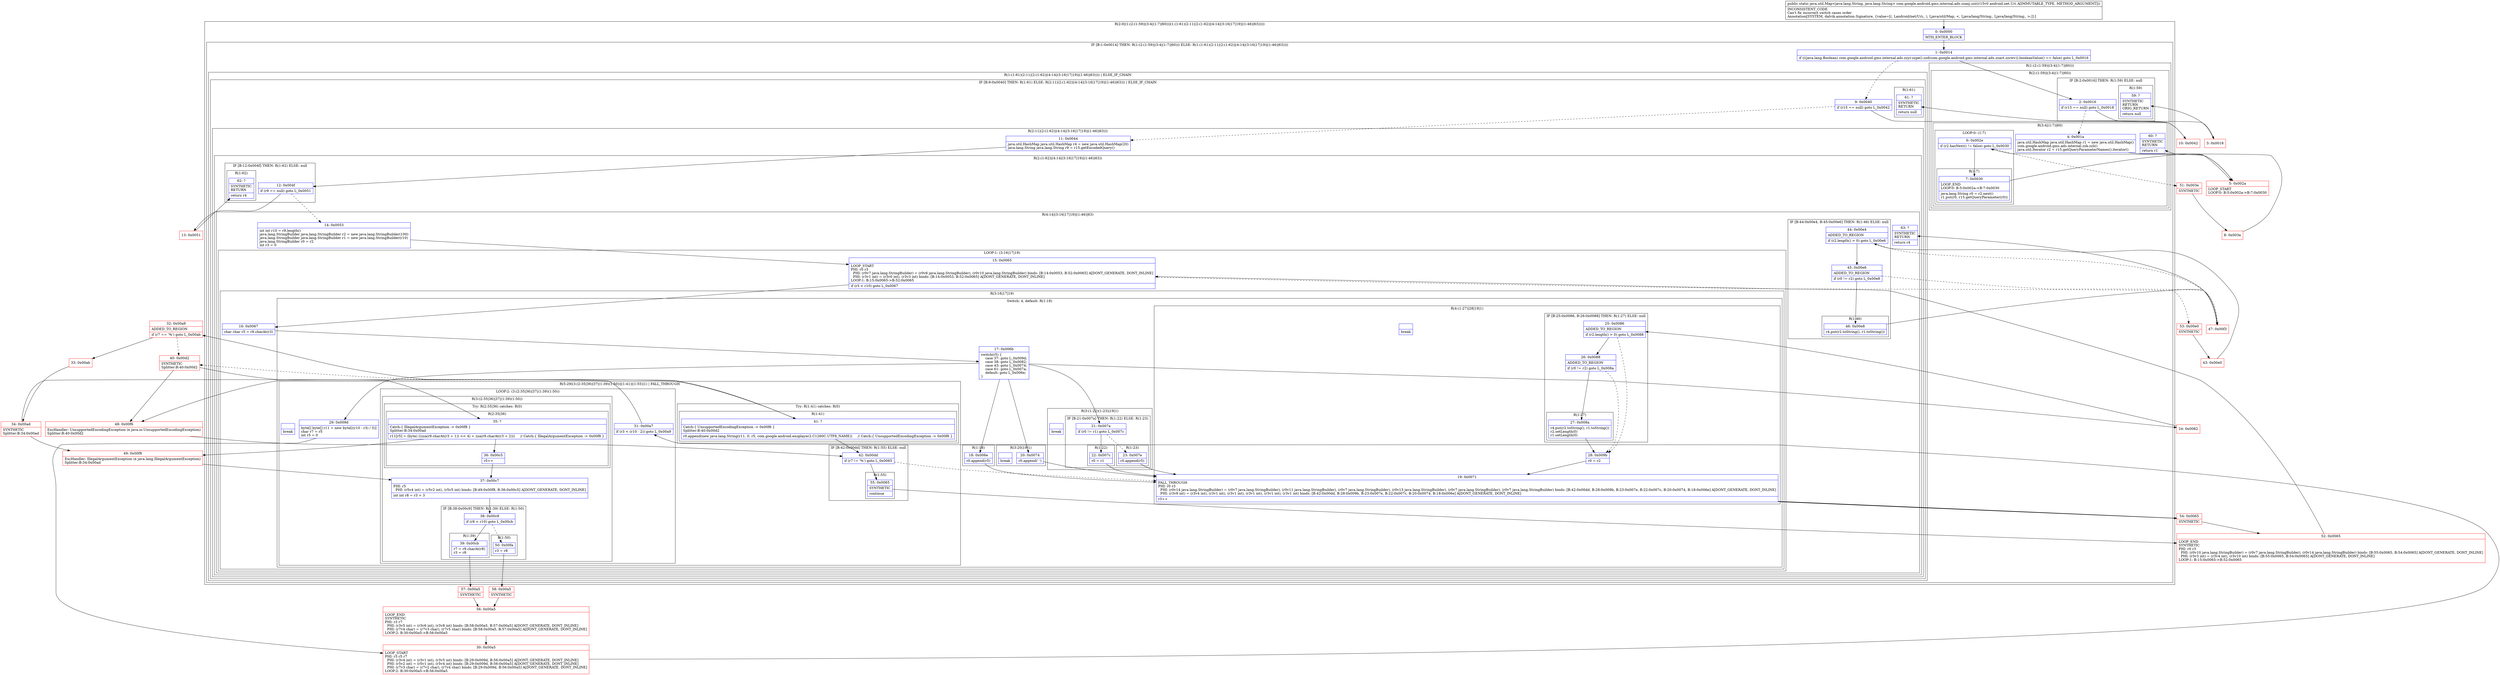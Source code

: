 digraph "CFG forcom.google.android.gms.internal.ads.zzaxj.zzi(Landroid\/net\/Uri;)Ljava\/util\/Map;" {
subgraph cluster_Region_1193057477 {
label = "R(2:0|(1:(2:(1:59)|(3:4|(1:7)|60)))(1:(1:61)(2:11|(2:(1:62)|(4:14|(3:16|17|19)|(1:46)|63)))))";
node [shape=record,color=blue];
Node_0 [shape=record,label="{0\:\ 0x0000|MTH_ENTER_BLOCK\l}"];
subgraph cluster_IfRegion_1059635905 {
label = "IF [B:1:0x0014] THEN: R(1:(2:(1:59)|(3:4|(1:7)|60))) ELSE: R(1:(1:61)(2:11|(2:(1:62)|(4:14|(3:16|17|19)|(1:46)|63))))";
node [shape=record,color=blue];
Node_1 [shape=record,label="{1\:\ 0x0014|if (((java.lang.Boolean) com.google.android.gms.internal.ads.zzyr.zzpe().zzd(com.google.android.gms.internal.ads.zzact.zzcwv)).booleanValue() == false) goto L_0x0016\l}"];
subgraph cluster_Region_1218923577 {
label = "R(1:(2:(1:59)|(3:4|(1:7)|60)))";
node [shape=record,color=blue];
subgraph cluster_Region_615487935 {
label = "R(2:(1:59)|(3:4|(1:7)|60))";
node [shape=record,color=blue];
subgraph cluster_IfRegion_133612379 {
label = "IF [B:2:0x0016] THEN: R(1:59) ELSE: null";
node [shape=record,color=blue];
Node_2 [shape=record,label="{2\:\ 0x0016|if (r15 == null) goto L_0x0018\l}"];
subgraph cluster_Region_2125543342 {
label = "R(1:59)";
node [shape=record,color=blue];
Node_59 [shape=record,label="{59\:\ ?|SYNTHETIC\lRETURN\lORIG_RETURN\l|return null\l}"];
}
}
subgraph cluster_Region_256717973 {
label = "R(3:4|(1:7)|60)";
node [shape=record,color=blue];
Node_4 [shape=record,label="{4\:\ 0x001a|java.util.HashMap java.util.HashMap r1 = new java.util.HashMap()\lcom.google.android.gms.ads.internal.zzk.zzli()\ljava.util.Iterator r2 = r15.getQueryParameterNames().iterator()\l}"];
subgraph cluster_LoopRegion_201685701 {
label = "LOOP:0: (1:7)";
node [shape=record,color=blue];
Node_6 [shape=record,label="{6\:\ 0x002e|if (r2.hasNext() != false) goto L_0x0030\l}"];
subgraph cluster_Region_1924369790 {
label = "R(1:7)";
node [shape=record,color=blue];
Node_7 [shape=record,label="{7\:\ 0x0030|LOOP_END\lLOOP:0: B:5:0x002a\-\>B:7:0x0030\l|java.lang.String r0 = r2.next()\lr1.put(r0, r15.getQueryParameter(r0))\l}"];
}
}
Node_60 [shape=record,label="{60\:\ ?|SYNTHETIC\lRETURN\l|return r1\l}"];
}
}
}
subgraph cluster_Region_1421834395 {
label = "R(1:(1:61)(2:11|(2:(1:62)|(4:14|(3:16|17|19)|(1:46)|63)))) | ELSE_IF_CHAIN\l";
node [shape=record,color=blue];
subgraph cluster_IfRegion_1709348172 {
label = "IF [B:9:0x0040] THEN: R(1:61) ELSE: R(2:11|(2:(1:62)|(4:14|(3:16|17|19)|(1:46)|63))) | ELSE_IF_CHAIN\l";
node [shape=record,color=blue];
Node_9 [shape=record,label="{9\:\ 0x0040|if (r15 == null) goto L_0x0042\l}"];
subgraph cluster_Region_303682073 {
label = "R(1:61)";
node [shape=record,color=blue];
Node_61 [shape=record,label="{61\:\ ?|SYNTHETIC\lRETURN\l|return null\l}"];
}
subgraph cluster_Region_779817173 {
label = "R(2:11|(2:(1:62)|(4:14|(3:16|17|19)|(1:46)|63)))";
node [shape=record,color=blue];
Node_11 [shape=record,label="{11\:\ 0x0044|java.util.HashMap java.util.HashMap r4 = new java.util.HashMap(20)\ljava.lang.String java.lang.String r9 = r15.getEncodedQuery()\l}"];
subgraph cluster_Region_904741325 {
label = "R(2:(1:62)|(4:14|(3:16|17|19)|(1:46)|63))";
node [shape=record,color=blue];
subgraph cluster_IfRegion_1095940637 {
label = "IF [B:12:0x004f] THEN: R(1:62) ELSE: null";
node [shape=record,color=blue];
Node_12 [shape=record,label="{12\:\ 0x004f|if (r9 == null) goto L_0x0051\l}"];
subgraph cluster_Region_588089515 {
label = "R(1:62)";
node [shape=record,color=blue];
Node_62 [shape=record,label="{62\:\ ?|SYNTHETIC\lRETURN\l|return r4\l}"];
}
}
subgraph cluster_Region_248849340 {
label = "R(4:14|(3:16|17|19)|(1:46)|63)";
node [shape=record,color=blue];
Node_14 [shape=record,label="{14\:\ 0x0053|int int r10 = r9.length()\ljava.lang.StringBuilder java.lang.StringBuilder r2 = new java.lang.StringBuilder(100)\ljava.lang.StringBuilder java.lang.StringBuilder r1 = new java.lang.StringBuilder(r10)\ljava.lang.StringBuilder r0 = r2\lint r3 = 0\l}"];
subgraph cluster_LoopRegion_1545783363 {
label = "LOOP:1: (3:16|17|19)";
node [shape=record,color=blue];
Node_15 [shape=record,label="{15\:\ 0x0065|LOOP_START\lPHI: r0 r3 \l  PHI: (r0v7 java.lang.StringBuilder) = (r0v6 java.lang.StringBuilder), (r0v10 java.lang.StringBuilder) binds: [B:14:0x0053, B:52:0x0065] A[DONT_GENERATE, DONT_INLINE]\l  PHI: (r3v1 int) = (r3v0 int), (r3v3 int) binds: [B:14:0x0053, B:52:0x0065] A[DONT_GENERATE, DONT_INLINE]\lLOOP:1: B:15:0x0065\-\>B:52:0x0065\l|if (r3 \< r10) goto L_0x0067\l}"];
subgraph cluster_Region_612379373 {
label = "R(3:16|17|19)";
node [shape=record,color=blue];
Node_16 [shape=record,label="{16\:\ 0x0067|char char r5 = r9.charAt(r3)\l}"];
subgraph cluster_SwitchRegion_2033671655 {
label = "Switch: 4, default: R(1:18)";
node [shape=record,color=blue];
Node_17 [shape=record,label="{17\:\ 0x006b|switch(r5) \{\l    case 37: goto L_0x009d;\l    case 38: goto L_0x0082;\l    case 43: goto L_0x0074;\l    case 61: goto L_0x007a;\l    default: goto L_0x006e;\l\}\l}"];
subgraph cluster_Region_2035308136 {
label = "R(5:29|(3:(2:35|36)|37|(1:39)(1:50))|(1:41)|(1:55)|1) | FALL_THROUGH\l";
node [shape=record,color=blue];
Node_29 [shape=record,label="{29\:\ 0x009d|byte[] byte[] r11 = new byte[((r10 \- r3) \/ 3)]\lchar r7 = r5\lint r5 = 0\l}"];
subgraph cluster_LoopRegion_243276075 {
label = "LOOP:2: (3:(2:35|36)|37|(1:39)(1:50))";
node [shape=record,color=blue];
Node_31 [shape=record,label="{31\:\ 0x00a7|if (r3 \< (r10 \- 2)) goto L_0x00a9\l}"];
subgraph cluster_Region_706409273 {
label = "R(3:(2:35|36)|37|(1:39)(1:50))";
node [shape=record,color=blue];
subgraph cluster_TryCatchRegion_448367691 {
label = "Try: R(2:35|36) catches: R(0)";
node [shape=record,color=blue];
subgraph cluster_Region_798689182 {
label = "R(2:35|36)";
node [shape=record,color=blue];
Node_35 [shape=record,label="{35\:\ ?|Catch:\{ IllegalArgumentException \-\> 0x00f8 \}\lSplitter:B:34:0x00ad\l|r11[r5] = (byte) ((zza(r9.charAt(r3 + 1)) \<\< 4) + zza(r9.charAt(r3 + 2)))     \/\/ Catch:\{ IllegalArgumentException \-\> 0x00f8 \}\l}"];
Node_36 [shape=record,label="{36\:\ 0x00c5|r5++\l}"];
}
subgraph cluster_Region_1803559589 {
label = "R(0) | ExcHandler: IllegalArgumentException (e java.lang.IllegalArgumentException)\l";
node [shape=record,color=blue];
}
}
Node_37 [shape=record,label="{37\:\ 0x00c7|PHI: r5 \l  PHI: (r5v4 int) = (r5v2 int), (r5v5 int) binds: [B:49:0x00f8, B:36:0x00c5] A[DONT_GENERATE, DONT_INLINE]\l|int int r8 = r3 + 3\l}"];
subgraph cluster_IfRegion_638893408 {
label = "IF [B:38:0x00c9] THEN: R(1:39) ELSE: R(1:50)";
node [shape=record,color=blue];
Node_38 [shape=record,label="{38\:\ 0x00c9|if (r8 \< r10) goto L_0x00cb\l}"];
subgraph cluster_Region_150214930 {
label = "R(1:39)";
node [shape=record,color=blue];
Node_39 [shape=record,label="{39\:\ 0x00cb|r7 = r9.charAt(r8)\lr3 = r8\l}"];
}
subgraph cluster_Region_592256143 {
label = "R(1:50)";
node [shape=record,color=blue];
Node_50 [shape=record,label="{50\:\ 0x00fa|r3 = r8\l}"];
}
}
}
}
subgraph cluster_TryCatchRegion_928361686 {
label = "Try: R(1:41) catches: R(0)";
node [shape=record,color=blue];
subgraph cluster_Region_654235379 {
label = "R(1:41)";
node [shape=record,color=blue];
Node_41 [shape=record,label="{41\:\ ?|Catch:\{ UnsupportedEncodingException \-\> 0x00f6 \}\lSplitter:B:40:0x00d2\l|r0.append(new java.lang.String(r11, 0, r5, com.google.android.exoplayer2.C1260C.UTF8_NAME))     \/\/ Catch:\{ UnsupportedEncodingException \-\> 0x00f6 \}\l}"];
}
subgraph cluster_Region_1751740632 {
label = "R(0) | ExcHandler: UnsupportedEncodingException (e java.io.UnsupportedEncodingException)\l";
node [shape=record,color=blue];
}
}
subgraph cluster_IfRegion_844468010 {
label = "IF [B:42:0x00dd] THEN: R(1:55) ELSE: null";
node [shape=record,color=blue];
Node_42 [shape=record,label="{42\:\ 0x00dd|if (r7 != '%') goto L_0x0065\l}"];
subgraph cluster_Region_1055158858 {
label = "R(1:55)";
node [shape=record,color=blue];
Node_55 [shape=record,label="{55\:\ 0x0065|SYNTHETIC\l|continue\l}"];
}
}
Node_InsnContainer_1419504185 [shape=record,label="{|break\l}"];
}
subgraph cluster_Region_396816840 {
label = "R(4:(1:27)|28|19|1)";
node [shape=record,color=blue];
subgraph cluster_IfRegion_1816004913 {
label = "IF [B:25:0x0086, B:26:0x0088] THEN: R(1:27) ELSE: null";
node [shape=record,color=blue];
Node_25 [shape=record,label="{25\:\ 0x0086|ADDED_TO_REGION\l|if (r2.length() \> 0) goto L_0x0088\l}"];
Node_26 [shape=record,label="{26\:\ 0x0088|ADDED_TO_REGION\l|if (r0 != r2) goto L_0x008a\l}"];
subgraph cluster_Region_621287397 {
label = "R(1:27)";
node [shape=record,color=blue];
Node_27 [shape=record,label="{27\:\ 0x008a|r4.put(r2.toString(), r1.toString())\lr2.setLength(0)\lr1.setLength(0)\l}"];
}
}
Node_28 [shape=record,label="{28\:\ 0x009b|r0 = r2\l}"];
Node_19 [shape=record,label="{19\:\ 0x0071|FALL_THROUGH\lPHI: r0 r3 \l  PHI: (r0v14 java.lang.StringBuilder) = (r0v7 java.lang.StringBuilder), (r0v11 java.lang.StringBuilder), (r0v7 java.lang.StringBuilder), (r0v13 java.lang.StringBuilder), (r0v7 java.lang.StringBuilder), (r0v7 java.lang.StringBuilder) binds: [B:42:0x00dd, B:28:0x009b, B:23:0x007e, B:22:0x007c, B:20:0x0074, B:18:0x006e] A[DONT_GENERATE, DONT_INLINE]\l  PHI: (r3v9 int) = (r3v4 int), (r3v1 int), (r3v1 int), (r3v1 int), (r3v1 int), (r3v1 int) binds: [B:42:0x00dd, B:28:0x009b, B:23:0x007e, B:22:0x007c, B:20:0x0074, B:18:0x006e] A[DONT_GENERATE, DONT_INLINE]\l|r3++\l}"];
Node_InsnContainer_1320345440 [shape=record,label="{|break\l}"];
}
subgraph cluster_Region_819147313 {
label = "R(3:20|19|1)";
node [shape=record,color=blue];
Node_20 [shape=record,label="{20\:\ 0x0074|r0.append(' ')\l}"];
Node_19 [shape=record,label="{19\:\ 0x0071|FALL_THROUGH\lPHI: r0 r3 \l  PHI: (r0v14 java.lang.StringBuilder) = (r0v7 java.lang.StringBuilder), (r0v11 java.lang.StringBuilder), (r0v7 java.lang.StringBuilder), (r0v13 java.lang.StringBuilder), (r0v7 java.lang.StringBuilder), (r0v7 java.lang.StringBuilder) binds: [B:42:0x00dd, B:28:0x009b, B:23:0x007e, B:22:0x007c, B:20:0x0074, B:18:0x006e] A[DONT_GENERATE, DONT_INLINE]\l  PHI: (r3v9 int) = (r3v4 int), (r3v1 int), (r3v1 int), (r3v1 int), (r3v1 int), (r3v1 int) binds: [B:42:0x00dd, B:28:0x009b, B:23:0x007e, B:22:0x007c, B:20:0x0074, B:18:0x006e] A[DONT_GENERATE, DONT_INLINE]\l|r3++\l}"];
Node_InsnContainer_1837013470 [shape=record,label="{|break\l}"];
}
subgraph cluster_Region_178712685 {
label = "R(3:(1:22)(1:23)|19|1)";
node [shape=record,color=blue];
subgraph cluster_IfRegion_438151847 {
label = "IF [B:21:0x007a] THEN: R(1:22) ELSE: R(1:23)";
node [shape=record,color=blue];
Node_21 [shape=record,label="{21\:\ 0x007a|if (r0 != r1) goto L_0x007c\l}"];
subgraph cluster_Region_116809556 {
label = "R(1:22)";
node [shape=record,color=blue];
Node_22 [shape=record,label="{22\:\ 0x007c|r0 = r1\l}"];
}
subgraph cluster_Region_1198321182 {
label = "R(1:23)";
node [shape=record,color=blue];
Node_23 [shape=record,label="{23\:\ 0x007e|r0.append(r5)\l}"];
}
}
Node_19 [shape=record,label="{19\:\ 0x0071|FALL_THROUGH\lPHI: r0 r3 \l  PHI: (r0v14 java.lang.StringBuilder) = (r0v7 java.lang.StringBuilder), (r0v11 java.lang.StringBuilder), (r0v7 java.lang.StringBuilder), (r0v13 java.lang.StringBuilder), (r0v7 java.lang.StringBuilder), (r0v7 java.lang.StringBuilder) binds: [B:42:0x00dd, B:28:0x009b, B:23:0x007e, B:22:0x007c, B:20:0x0074, B:18:0x006e] A[DONT_GENERATE, DONT_INLINE]\l  PHI: (r3v9 int) = (r3v4 int), (r3v1 int), (r3v1 int), (r3v1 int), (r3v1 int), (r3v1 int) binds: [B:42:0x00dd, B:28:0x009b, B:23:0x007e, B:22:0x007c, B:20:0x0074, B:18:0x006e] A[DONT_GENERATE, DONT_INLINE]\l|r3++\l}"];
Node_InsnContainer_1880477721 [shape=record,label="{|break\l}"];
}
subgraph cluster_Region_1934886232 {
label = "R(1:18)";
node [shape=record,color=blue];
Node_18 [shape=record,label="{18\:\ 0x006e|r0.append(r5)\l}"];
}
}
Node_19 [shape=record,label="{19\:\ 0x0071|FALL_THROUGH\lPHI: r0 r3 \l  PHI: (r0v14 java.lang.StringBuilder) = (r0v7 java.lang.StringBuilder), (r0v11 java.lang.StringBuilder), (r0v7 java.lang.StringBuilder), (r0v13 java.lang.StringBuilder), (r0v7 java.lang.StringBuilder), (r0v7 java.lang.StringBuilder) binds: [B:42:0x00dd, B:28:0x009b, B:23:0x007e, B:22:0x007c, B:20:0x0074, B:18:0x006e] A[DONT_GENERATE, DONT_INLINE]\l  PHI: (r3v9 int) = (r3v4 int), (r3v1 int), (r3v1 int), (r3v1 int), (r3v1 int), (r3v1 int) binds: [B:42:0x00dd, B:28:0x009b, B:23:0x007e, B:22:0x007c, B:20:0x0074, B:18:0x006e] A[DONT_GENERATE, DONT_INLINE]\l|r3++\l}"];
}
}
subgraph cluster_IfRegion_425851734 {
label = "IF [B:44:0x00e4, B:45:0x00e6] THEN: R(1:46) ELSE: null";
node [shape=record,color=blue];
Node_44 [shape=record,label="{44\:\ 0x00e4|ADDED_TO_REGION\l|if (r2.length() \> 0) goto L_0x00e6\l}"];
Node_45 [shape=record,label="{45\:\ 0x00e6|ADDED_TO_REGION\l|if (r0 != r2) goto L_0x00e8\l}"];
subgraph cluster_Region_2027846090 {
label = "R(1:46)";
node [shape=record,color=blue];
Node_46 [shape=record,label="{46\:\ 0x00e8|r4.put(r2.toString(), r1.toString())\l}"];
}
}
Node_63 [shape=record,label="{63\:\ ?|SYNTHETIC\lRETURN\l|return r4\l}"];
}
}
}
}
}
}
}
subgraph cluster_Region_1751740632 {
label = "R(0) | ExcHandler: UnsupportedEncodingException (e java.io.UnsupportedEncodingException)\l";
node [shape=record,color=blue];
}
subgraph cluster_Region_1803559589 {
label = "R(0) | ExcHandler: IllegalArgumentException (e java.lang.IllegalArgumentException)\l";
node [shape=record,color=blue];
}
Node_3 [shape=record,color=red,label="{3\:\ 0x0018}"];
Node_5 [shape=record,color=red,label="{5\:\ 0x002a|LOOP_START\lLOOP:0: B:5:0x002a\-\>B:7:0x0030\l}"];
Node_8 [shape=record,color=red,label="{8\:\ 0x003e}"];
Node_10 [shape=record,color=red,label="{10\:\ 0x0042}"];
Node_13 [shape=record,color=red,label="{13\:\ 0x0051}"];
Node_24 [shape=record,color=red,label="{24\:\ 0x0082}"];
Node_30 [shape=record,color=red,label="{30\:\ 0x00a5|LOOP_START\lPHI: r3 r5 r7 \l  PHI: (r3v4 int) = (r3v1 int), (r3v5 int) binds: [B:29:0x009d, B:56:0x00a5] A[DONT_GENERATE, DONT_INLINE]\l  PHI: (r5v2 int) = (r5v1 int), (r5v4 int) binds: [B:29:0x009d, B:56:0x00a5] A[DONT_GENERATE, DONT_INLINE]\l  PHI: (r7v3 char) = (r7v2 char), (r7v4 char) binds: [B:29:0x009d, B:56:0x00a5] A[DONT_GENERATE, DONT_INLINE]\lLOOP:2: B:30:0x00a5\-\>B:56:0x00a5\l}"];
Node_32 [shape=record,color=red,label="{32\:\ 0x00a9|ADDED_TO_REGION\l|if (r7 == '%') goto L_0x00ab\l}"];
Node_33 [shape=record,color=red,label="{33\:\ 0x00ab}"];
Node_34 [shape=record,color=red,label="{34\:\ 0x00ad|SYNTHETIC\lSplitter:B:34:0x00ad\l}"];
Node_40 [shape=record,color=red,label="{40\:\ 0x00d2|SYNTHETIC\lSplitter:B:40:0x00d2\l}"];
Node_43 [shape=record,color=red,label="{43\:\ 0x00e0}"];
Node_47 [shape=record,color=red,label="{47\:\ 0x00f3}"];
Node_48 [shape=record,color=red,label="{48\:\ 0x00f6|ExcHandler: UnsupportedEncodingException (e java.io.UnsupportedEncodingException)\lSplitter:B:40:0x00d2\l}"];
Node_49 [shape=record,color=red,label="{49\:\ 0x00f8|ExcHandler: IllegalArgumentException (e java.lang.IllegalArgumentException)\lSplitter:B:34:0x00ad\l}"];
Node_51 [shape=record,color=red,label="{51\:\ 0x003e|SYNTHETIC\l}"];
Node_52 [shape=record,color=red,label="{52\:\ 0x0065|LOOP_END\lSYNTHETIC\lPHI: r0 r3 \l  PHI: (r0v10 java.lang.StringBuilder) = (r0v7 java.lang.StringBuilder), (r0v14 java.lang.StringBuilder) binds: [B:55:0x0065, B:54:0x0065] A[DONT_GENERATE, DONT_INLINE]\l  PHI: (r3v3 int) = (r3v4 int), (r3v10 int) binds: [B:55:0x0065, B:54:0x0065] A[DONT_GENERATE, DONT_INLINE]\lLOOP:1: B:15:0x0065\-\>B:52:0x0065\l}"];
Node_53 [shape=record,color=red,label="{53\:\ 0x00e0|SYNTHETIC\l}"];
Node_54 [shape=record,color=red,label="{54\:\ 0x0065|SYNTHETIC\l}"];
Node_56 [shape=record,color=red,label="{56\:\ 0x00a5|LOOP_END\lSYNTHETIC\lPHI: r3 r7 \l  PHI: (r3v5 int) = (r3v6 int), (r3v8 int) binds: [B:58:0x00a5, B:57:0x00a5] A[DONT_GENERATE, DONT_INLINE]\l  PHI: (r7v4 char) = (r7v3 char), (r7v5 char) binds: [B:58:0x00a5, B:57:0x00a5] A[DONT_GENERATE, DONT_INLINE]\lLOOP:2: B:30:0x00a5\-\>B:56:0x00a5\l}"];
Node_57 [shape=record,color=red,label="{57\:\ 0x00a5|SYNTHETIC\l}"];
Node_58 [shape=record,color=red,label="{58\:\ 0x00a5|SYNTHETIC\l}"];
MethodNode[shape=record,label="{public static java.util.Map\<java.lang.String, java.lang.String\> com.google.android.gms.internal.ads.zzaxj.zzi((r15v0 android.net.Uri A[IMMUTABLE_TYPE, METHOD_ARGUMENT]))  | INCONSISTENT_CODE\lCan't fix incorrect switch cases order\lAnnotation[SYSTEM, dalvik.annotation.Signature, \{value=[(, Landroid\/net\/Uri;, ), Ljava\/util\/Map, \<, Ljava\/lang\/String;, Ljava\/lang\/String;, \>;]\}]\l}"];
MethodNode -> Node_0;
Node_0 -> Node_1;
Node_1 -> Node_2;
Node_1 -> Node_9[style=dashed];
Node_2 -> Node_3;
Node_2 -> Node_4[style=dashed];
Node_4 -> Node_5;
Node_6 -> Node_7;
Node_6 -> Node_51[style=dashed];
Node_7 -> Node_5;
Node_9 -> Node_10;
Node_9 -> Node_11[style=dashed];
Node_11 -> Node_12;
Node_12 -> Node_13;
Node_12 -> Node_14[style=dashed];
Node_14 -> Node_15;
Node_15 -> Node_16;
Node_15 -> Node_53[style=dashed];
Node_16 -> Node_17;
Node_17 -> Node_18;
Node_17 -> Node_20;
Node_17 -> Node_21;
Node_17 -> Node_24;
Node_17 -> Node_29;
Node_29 -> Node_30;
Node_31 -> Node_32;
Node_31 -> Node_40[style=dashed];
Node_35 -> Node_36;
Node_35 -> Node_49;
Node_36 -> Node_37;
Node_37 -> Node_38;
Node_38 -> Node_39;
Node_38 -> Node_50[style=dashed];
Node_39 -> Node_57;
Node_50 -> Node_58;
Node_41 -> Node_42;
Node_41 -> Node_48;
Node_42 -> Node_19[style=dashed];
Node_42 -> Node_55;
Node_55 -> Node_52;
Node_25 -> Node_26;
Node_25 -> Node_28[style=dashed];
Node_26 -> Node_27;
Node_26 -> Node_28[style=dashed];
Node_27 -> Node_28;
Node_28 -> Node_19;
Node_19 -> Node_54;
Node_20 -> Node_19;
Node_19 -> Node_54;
Node_21 -> Node_22;
Node_21 -> Node_23[style=dashed];
Node_22 -> Node_19;
Node_23 -> Node_19;
Node_19 -> Node_54;
Node_18 -> Node_19;
Node_19 -> Node_54;
Node_44 -> Node_45;
Node_44 -> Node_47[style=dashed];
Node_45 -> Node_46;
Node_45 -> Node_47[style=dashed];
Node_46 -> Node_47;
Node_3 -> Node_59;
Node_5 -> Node_6;
Node_8 -> Node_60;
Node_10 -> Node_61;
Node_13 -> Node_62;
Node_24 -> Node_25;
Node_30 -> Node_31;
Node_32 -> Node_33;
Node_32 -> Node_40[style=dashed];
Node_33 -> Node_34;
Node_34 -> Node_35;
Node_34 -> Node_49;
Node_40 -> Node_41;
Node_40 -> Node_48;
Node_43 -> Node_44;
Node_47 -> Node_63;
Node_48 -> Node_42;
Node_49 -> Node_37;
Node_51 -> Node_8;
Node_52 -> Node_15;
Node_53 -> Node_43;
Node_54 -> Node_52;
Node_56 -> Node_30;
Node_57 -> Node_56;
Node_58 -> Node_56;
}

